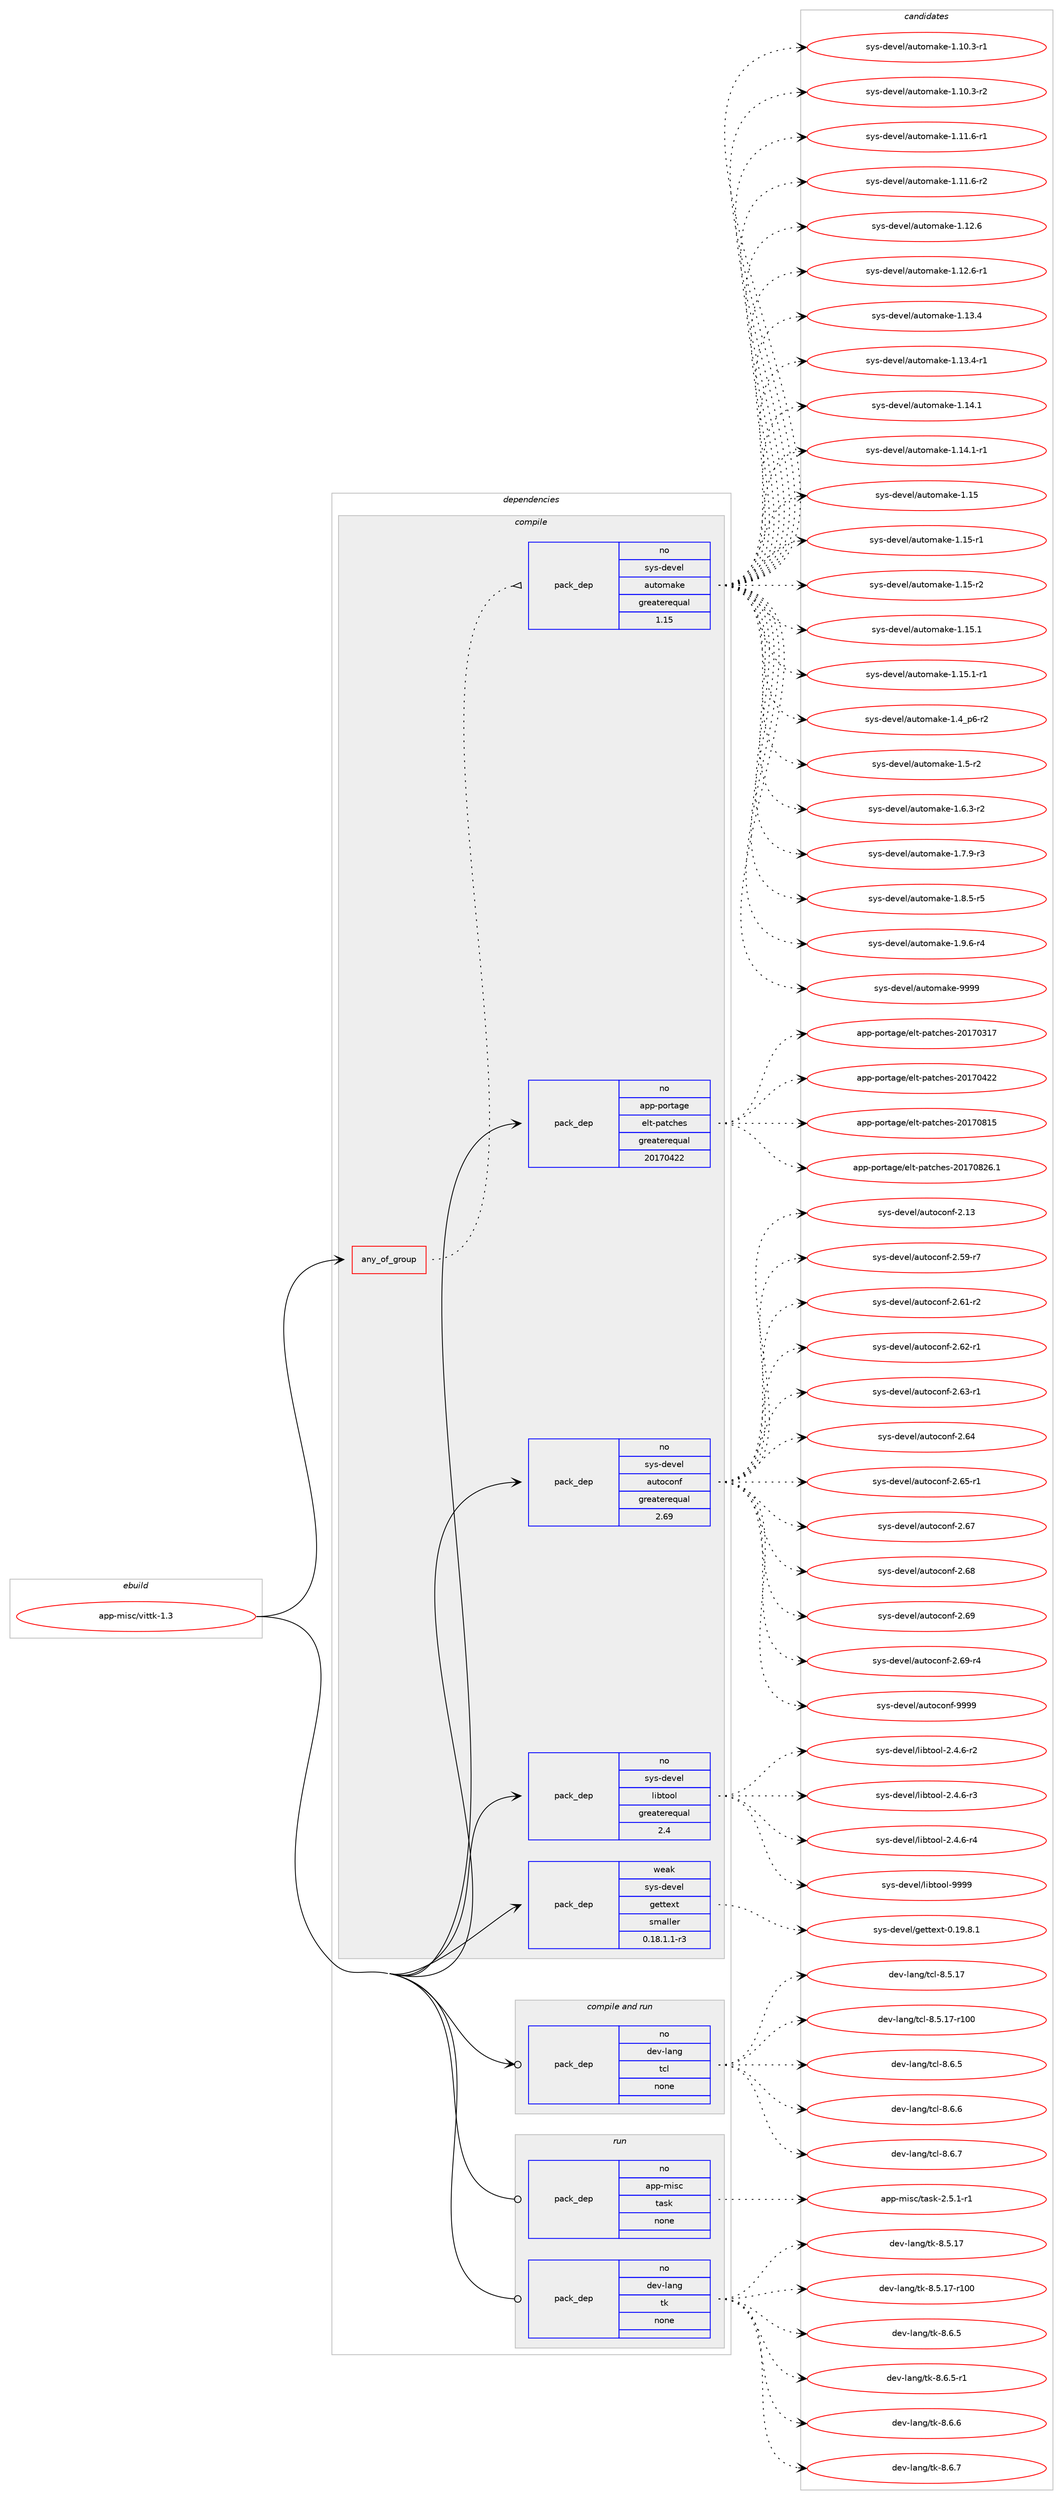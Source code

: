 digraph prolog {

# *************
# Graph options
# *************

newrank=true;
concentrate=true;
compound=true;
graph [rankdir=LR,fontname=Helvetica,fontsize=10,ranksep=1.5];#, ranksep=2.5, nodesep=0.2];
edge  [arrowhead=vee];
node  [fontname=Helvetica,fontsize=10];

# **********
# The ebuild
# **********

subgraph cluster_leftcol {
color=gray;
rank=same;
label=<<i>ebuild</i>>;
id [label="app-misc/vittk-1.3", color=red, width=4, href="../app-misc/vittk-1.3.svg"];
}

# ****************
# The dependencies
# ****************

subgraph cluster_midcol {
color=gray;
label=<<i>dependencies</i>>;
subgraph cluster_compile {
fillcolor="#eeeeee";
style=filled;
label=<<i>compile</i>>;
subgraph any838 {
dependency48718 [label=<<TABLE BORDER="0" CELLBORDER="1" CELLSPACING="0" CELLPADDING="4"><TR><TD CELLPADDING="10">any_of_group</TD></TR></TABLE>>, shape=none, color=red];subgraph pack34896 {
dependency48719 [label=<<TABLE BORDER="0" CELLBORDER="1" CELLSPACING="0" CELLPADDING="4" WIDTH="220"><TR><TD ROWSPAN="6" CELLPADDING="30">pack_dep</TD></TR><TR><TD WIDTH="110">no</TD></TR><TR><TD>sys-devel</TD></TR><TR><TD>automake</TD></TR><TR><TD>greaterequal</TD></TR><TR><TD>1.15</TD></TR></TABLE>>, shape=none, color=blue];
}
dependency48718:e -> dependency48719:w [weight=20,style="dotted",arrowhead="oinv"];
}
id:e -> dependency48718:w [weight=20,style="solid",arrowhead="vee"];
subgraph pack34897 {
dependency48720 [label=<<TABLE BORDER="0" CELLBORDER="1" CELLSPACING="0" CELLPADDING="4" WIDTH="220"><TR><TD ROWSPAN="6" CELLPADDING="30">pack_dep</TD></TR><TR><TD WIDTH="110">no</TD></TR><TR><TD>app-portage</TD></TR><TR><TD>elt-patches</TD></TR><TR><TD>greaterequal</TD></TR><TR><TD>20170422</TD></TR></TABLE>>, shape=none, color=blue];
}
id:e -> dependency48720:w [weight=20,style="solid",arrowhead="vee"];
subgraph pack34898 {
dependency48721 [label=<<TABLE BORDER="0" CELLBORDER="1" CELLSPACING="0" CELLPADDING="4" WIDTH="220"><TR><TD ROWSPAN="6" CELLPADDING="30">pack_dep</TD></TR><TR><TD WIDTH="110">no</TD></TR><TR><TD>sys-devel</TD></TR><TR><TD>autoconf</TD></TR><TR><TD>greaterequal</TD></TR><TR><TD>2.69</TD></TR></TABLE>>, shape=none, color=blue];
}
id:e -> dependency48721:w [weight=20,style="solid",arrowhead="vee"];
subgraph pack34899 {
dependency48722 [label=<<TABLE BORDER="0" CELLBORDER="1" CELLSPACING="0" CELLPADDING="4" WIDTH="220"><TR><TD ROWSPAN="6" CELLPADDING="30">pack_dep</TD></TR><TR><TD WIDTH="110">no</TD></TR><TR><TD>sys-devel</TD></TR><TR><TD>libtool</TD></TR><TR><TD>greaterequal</TD></TR><TR><TD>2.4</TD></TR></TABLE>>, shape=none, color=blue];
}
id:e -> dependency48722:w [weight=20,style="solid",arrowhead="vee"];
subgraph pack34900 {
dependency48723 [label=<<TABLE BORDER="0" CELLBORDER="1" CELLSPACING="0" CELLPADDING="4" WIDTH="220"><TR><TD ROWSPAN="6" CELLPADDING="30">pack_dep</TD></TR><TR><TD WIDTH="110">weak</TD></TR><TR><TD>sys-devel</TD></TR><TR><TD>gettext</TD></TR><TR><TD>smaller</TD></TR><TR><TD>0.18.1.1-r3</TD></TR></TABLE>>, shape=none, color=blue];
}
id:e -> dependency48723:w [weight=20,style="solid",arrowhead="vee"];
}
subgraph cluster_compileandrun {
fillcolor="#eeeeee";
style=filled;
label=<<i>compile and run</i>>;
subgraph pack34901 {
dependency48724 [label=<<TABLE BORDER="0" CELLBORDER="1" CELLSPACING="0" CELLPADDING="4" WIDTH="220"><TR><TD ROWSPAN="6" CELLPADDING="30">pack_dep</TD></TR><TR><TD WIDTH="110">no</TD></TR><TR><TD>dev-lang</TD></TR><TR><TD>tcl</TD></TR><TR><TD>none</TD></TR><TR><TD></TD></TR></TABLE>>, shape=none, color=blue];
}
id:e -> dependency48724:w [weight=20,style="solid",arrowhead="odotvee"];
}
subgraph cluster_run {
fillcolor="#eeeeee";
style=filled;
label=<<i>run</i>>;
subgraph pack34902 {
dependency48725 [label=<<TABLE BORDER="0" CELLBORDER="1" CELLSPACING="0" CELLPADDING="4" WIDTH="220"><TR><TD ROWSPAN="6" CELLPADDING="30">pack_dep</TD></TR><TR><TD WIDTH="110">no</TD></TR><TR><TD>app-misc</TD></TR><TR><TD>task</TD></TR><TR><TD>none</TD></TR><TR><TD></TD></TR></TABLE>>, shape=none, color=blue];
}
id:e -> dependency48725:w [weight=20,style="solid",arrowhead="odot"];
subgraph pack34903 {
dependency48726 [label=<<TABLE BORDER="0" CELLBORDER="1" CELLSPACING="0" CELLPADDING="4" WIDTH="220"><TR><TD ROWSPAN="6" CELLPADDING="30">pack_dep</TD></TR><TR><TD WIDTH="110">no</TD></TR><TR><TD>dev-lang</TD></TR><TR><TD>tk</TD></TR><TR><TD>none</TD></TR><TR><TD></TD></TR></TABLE>>, shape=none, color=blue];
}
id:e -> dependency48726:w [weight=20,style="solid",arrowhead="odot"];
}
}

# **************
# The candidates
# **************

subgraph cluster_choices {
rank=same;
color=gray;
label=<<i>candidates</i>>;

subgraph choice34896 {
color=black;
nodesep=1;
choice11512111545100101118101108479711711611110997107101454946494846514511449 [label="sys-devel/automake-1.10.3-r1", color=red, width=4,href="../sys-devel/automake-1.10.3-r1.svg"];
choice11512111545100101118101108479711711611110997107101454946494846514511450 [label="sys-devel/automake-1.10.3-r2", color=red, width=4,href="../sys-devel/automake-1.10.3-r2.svg"];
choice11512111545100101118101108479711711611110997107101454946494946544511449 [label="sys-devel/automake-1.11.6-r1", color=red, width=4,href="../sys-devel/automake-1.11.6-r1.svg"];
choice11512111545100101118101108479711711611110997107101454946494946544511450 [label="sys-devel/automake-1.11.6-r2", color=red, width=4,href="../sys-devel/automake-1.11.6-r2.svg"];
choice1151211154510010111810110847971171161111099710710145494649504654 [label="sys-devel/automake-1.12.6", color=red, width=4,href="../sys-devel/automake-1.12.6.svg"];
choice11512111545100101118101108479711711611110997107101454946495046544511449 [label="sys-devel/automake-1.12.6-r1", color=red, width=4,href="../sys-devel/automake-1.12.6-r1.svg"];
choice1151211154510010111810110847971171161111099710710145494649514652 [label="sys-devel/automake-1.13.4", color=red, width=4,href="../sys-devel/automake-1.13.4.svg"];
choice11512111545100101118101108479711711611110997107101454946495146524511449 [label="sys-devel/automake-1.13.4-r1", color=red, width=4,href="../sys-devel/automake-1.13.4-r1.svg"];
choice1151211154510010111810110847971171161111099710710145494649524649 [label="sys-devel/automake-1.14.1", color=red, width=4,href="../sys-devel/automake-1.14.1.svg"];
choice11512111545100101118101108479711711611110997107101454946495246494511449 [label="sys-devel/automake-1.14.1-r1", color=red, width=4,href="../sys-devel/automake-1.14.1-r1.svg"];
choice115121115451001011181011084797117116111109971071014549464953 [label="sys-devel/automake-1.15", color=red, width=4,href="../sys-devel/automake-1.15.svg"];
choice1151211154510010111810110847971171161111099710710145494649534511449 [label="sys-devel/automake-1.15-r1", color=red, width=4,href="../sys-devel/automake-1.15-r1.svg"];
choice1151211154510010111810110847971171161111099710710145494649534511450 [label="sys-devel/automake-1.15-r2", color=red, width=4,href="../sys-devel/automake-1.15-r2.svg"];
choice1151211154510010111810110847971171161111099710710145494649534649 [label="sys-devel/automake-1.15.1", color=red, width=4,href="../sys-devel/automake-1.15.1.svg"];
choice11512111545100101118101108479711711611110997107101454946495346494511449 [label="sys-devel/automake-1.15.1-r1", color=red, width=4,href="../sys-devel/automake-1.15.1-r1.svg"];
choice115121115451001011181011084797117116111109971071014549465295112544511450 [label="sys-devel/automake-1.4_p6-r2", color=red, width=4,href="../sys-devel/automake-1.4_p6-r2.svg"];
choice11512111545100101118101108479711711611110997107101454946534511450 [label="sys-devel/automake-1.5-r2", color=red, width=4,href="../sys-devel/automake-1.5-r2.svg"];
choice115121115451001011181011084797117116111109971071014549465446514511450 [label="sys-devel/automake-1.6.3-r2", color=red, width=4,href="../sys-devel/automake-1.6.3-r2.svg"];
choice115121115451001011181011084797117116111109971071014549465546574511451 [label="sys-devel/automake-1.7.9-r3", color=red, width=4,href="../sys-devel/automake-1.7.9-r3.svg"];
choice115121115451001011181011084797117116111109971071014549465646534511453 [label="sys-devel/automake-1.8.5-r5", color=red, width=4,href="../sys-devel/automake-1.8.5-r5.svg"];
choice115121115451001011181011084797117116111109971071014549465746544511452 [label="sys-devel/automake-1.9.6-r4", color=red, width=4,href="../sys-devel/automake-1.9.6-r4.svg"];
choice115121115451001011181011084797117116111109971071014557575757 [label="sys-devel/automake-9999", color=red, width=4,href="../sys-devel/automake-9999.svg"];
dependency48719:e -> choice11512111545100101118101108479711711611110997107101454946494846514511449:w [style=dotted,weight="100"];
dependency48719:e -> choice11512111545100101118101108479711711611110997107101454946494846514511450:w [style=dotted,weight="100"];
dependency48719:e -> choice11512111545100101118101108479711711611110997107101454946494946544511449:w [style=dotted,weight="100"];
dependency48719:e -> choice11512111545100101118101108479711711611110997107101454946494946544511450:w [style=dotted,weight="100"];
dependency48719:e -> choice1151211154510010111810110847971171161111099710710145494649504654:w [style=dotted,weight="100"];
dependency48719:e -> choice11512111545100101118101108479711711611110997107101454946495046544511449:w [style=dotted,weight="100"];
dependency48719:e -> choice1151211154510010111810110847971171161111099710710145494649514652:w [style=dotted,weight="100"];
dependency48719:e -> choice11512111545100101118101108479711711611110997107101454946495146524511449:w [style=dotted,weight="100"];
dependency48719:e -> choice1151211154510010111810110847971171161111099710710145494649524649:w [style=dotted,weight="100"];
dependency48719:e -> choice11512111545100101118101108479711711611110997107101454946495246494511449:w [style=dotted,weight="100"];
dependency48719:e -> choice115121115451001011181011084797117116111109971071014549464953:w [style=dotted,weight="100"];
dependency48719:e -> choice1151211154510010111810110847971171161111099710710145494649534511449:w [style=dotted,weight="100"];
dependency48719:e -> choice1151211154510010111810110847971171161111099710710145494649534511450:w [style=dotted,weight="100"];
dependency48719:e -> choice1151211154510010111810110847971171161111099710710145494649534649:w [style=dotted,weight="100"];
dependency48719:e -> choice11512111545100101118101108479711711611110997107101454946495346494511449:w [style=dotted,weight="100"];
dependency48719:e -> choice115121115451001011181011084797117116111109971071014549465295112544511450:w [style=dotted,weight="100"];
dependency48719:e -> choice11512111545100101118101108479711711611110997107101454946534511450:w [style=dotted,weight="100"];
dependency48719:e -> choice115121115451001011181011084797117116111109971071014549465446514511450:w [style=dotted,weight="100"];
dependency48719:e -> choice115121115451001011181011084797117116111109971071014549465546574511451:w [style=dotted,weight="100"];
dependency48719:e -> choice115121115451001011181011084797117116111109971071014549465646534511453:w [style=dotted,weight="100"];
dependency48719:e -> choice115121115451001011181011084797117116111109971071014549465746544511452:w [style=dotted,weight="100"];
dependency48719:e -> choice115121115451001011181011084797117116111109971071014557575757:w [style=dotted,weight="100"];
}
subgraph choice34897 {
color=black;
nodesep=1;
choice97112112451121111141169710310147101108116451129711699104101115455048495548514955 [label="app-portage/elt-patches-20170317", color=red, width=4,href="../app-portage/elt-patches-20170317.svg"];
choice97112112451121111141169710310147101108116451129711699104101115455048495548525050 [label="app-portage/elt-patches-20170422", color=red, width=4,href="../app-portage/elt-patches-20170422.svg"];
choice97112112451121111141169710310147101108116451129711699104101115455048495548564953 [label="app-portage/elt-patches-20170815", color=red, width=4,href="../app-portage/elt-patches-20170815.svg"];
choice971121124511211111411697103101471011081164511297116991041011154550484955485650544649 [label="app-portage/elt-patches-20170826.1", color=red, width=4,href="../app-portage/elt-patches-20170826.1.svg"];
dependency48720:e -> choice97112112451121111141169710310147101108116451129711699104101115455048495548514955:w [style=dotted,weight="100"];
dependency48720:e -> choice97112112451121111141169710310147101108116451129711699104101115455048495548525050:w [style=dotted,weight="100"];
dependency48720:e -> choice97112112451121111141169710310147101108116451129711699104101115455048495548564953:w [style=dotted,weight="100"];
dependency48720:e -> choice971121124511211111411697103101471011081164511297116991041011154550484955485650544649:w [style=dotted,weight="100"];
}
subgraph choice34898 {
color=black;
nodesep=1;
choice115121115451001011181011084797117116111991111101024550464951 [label="sys-devel/autoconf-2.13", color=red, width=4,href="../sys-devel/autoconf-2.13.svg"];
choice1151211154510010111810110847971171161119911111010245504653574511455 [label="sys-devel/autoconf-2.59-r7", color=red, width=4,href="../sys-devel/autoconf-2.59-r7.svg"];
choice1151211154510010111810110847971171161119911111010245504654494511450 [label="sys-devel/autoconf-2.61-r2", color=red, width=4,href="../sys-devel/autoconf-2.61-r2.svg"];
choice1151211154510010111810110847971171161119911111010245504654504511449 [label="sys-devel/autoconf-2.62-r1", color=red, width=4,href="../sys-devel/autoconf-2.62-r1.svg"];
choice1151211154510010111810110847971171161119911111010245504654514511449 [label="sys-devel/autoconf-2.63-r1", color=red, width=4,href="../sys-devel/autoconf-2.63-r1.svg"];
choice115121115451001011181011084797117116111991111101024550465452 [label="sys-devel/autoconf-2.64", color=red, width=4,href="../sys-devel/autoconf-2.64.svg"];
choice1151211154510010111810110847971171161119911111010245504654534511449 [label="sys-devel/autoconf-2.65-r1", color=red, width=4,href="../sys-devel/autoconf-2.65-r1.svg"];
choice115121115451001011181011084797117116111991111101024550465455 [label="sys-devel/autoconf-2.67", color=red, width=4,href="../sys-devel/autoconf-2.67.svg"];
choice115121115451001011181011084797117116111991111101024550465456 [label="sys-devel/autoconf-2.68", color=red, width=4,href="../sys-devel/autoconf-2.68.svg"];
choice115121115451001011181011084797117116111991111101024550465457 [label="sys-devel/autoconf-2.69", color=red, width=4,href="../sys-devel/autoconf-2.69.svg"];
choice1151211154510010111810110847971171161119911111010245504654574511452 [label="sys-devel/autoconf-2.69-r4", color=red, width=4,href="../sys-devel/autoconf-2.69-r4.svg"];
choice115121115451001011181011084797117116111991111101024557575757 [label="sys-devel/autoconf-9999", color=red, width=4,href="../sys-devel/autoconf-9999.svg"];
dependency48721:e -> choice115121115451001011181011084797117116111991111101024550464951:w [style=dotted,weight="100"];
dependency48721:e -> choice1151211154510010111810110847971171161119911111010245504653574511455:w [style=dotted,weight="100"];
dependency48721:e -> choice1151211154510010111810110847971171161119911111010245504654494511450:w [style=dotted,weight="100"];
dependency48721:e -> choice1151211154510010111810110847971171161119911111010245504654504511449:w [style=dotted,weight="100"];
dependency48721:e -> choice1151211154510010111810110847971171161119911111010245504654514511449:w [style=dotted,weight="100"];
dependency48721:e -> choice115121115451001011181011084797117116111991111101024550465452:w [style=dotted,weight="100"];
dependency48721:e -> choice1151211154510010111810110847971171161119911111010245504654534511449:w [style=dotted,weight="100"];
dependency48721:e -> choice115121115451001011181011084797117116111991111101024550465455:w [style=dotted,weight="100"];
dependency48721:e -> choice115121115451001011181011084797117116111991111101024550465456:w [style=dotted,weight="100"];
dependency48721:e -> choice115121115451001011181011084797117116111991111101024550465457:w [style=dotted,weight="100"];
dependency48721:e -> choice1151211154510010111810110847971171161119911111010245504654574511452:w [style=dotted,weight="100"];
dependency48721:e -> choice115121115451001011181011084797117116111991111101024557575757:w [style=dotted,weight="100"];
}
subgraph choice34899 {
color=black;
nodesep=1;
choice1151211154510010111810110847108105981161111111084550465246544511450 [label="sys-devel/libtool-2.4.6-r2", color=red, width=4,href="../sys-devel/libtool-2.4.6-r2.svg"];
choice1151211154510010111810110847108105981161111111084550465246544511451 [label="sys-devel/libtool-2.4.6-r3", color=red, width=4,href="../sys-devel/libtool-2.4.6-r3.svg"];
choice1151211154510010111810110847108105981161111111084550465246544511452 [label="sys-devel/libtool-2.4.6-r4", color=red, width=4,href="../sys-devel/libtool-2.4.6-r4.svg"];
choice1151211154510010111810110847108105981161111111084557575757 [label="sys-devel/libtool-9999", color=red, width=4,href="../sys-devel/libtool-9999.svg"];
dependency48722:e -> choice1151211154510010111810110847108105981161111111084550465246544511450:w [style=dotted,weight="100"];
dependency48722:e -> choice1151211154510010111810110847108105981161111111084550465246544511451:w [style=dotted,weight="100"];
dependency48722:e -> choice1151211154510010111810110847108105981161111111084550465246544511452:w [style=dotted,weight="100"];
dependency48722:e -> choice1151211154510010111810110847108105981161111111084557575757:w [style=dotted,weight="100"];
}
subgraph choice34900 {
color=black;
nodesep=1;
choice1151211154510010111810110847103101116116101120116454846495746564649 [label="sys-devel/gettext-0.19.8.1", color=red, width=4,href="../sys-devel/gettext-0.19.8.1.svg"];
dependency48723:e -> choice1151211154510010111810110847103101116116101120116454846495746564649:w [style=dotted,weight="100"];
}
subgraph choice34901 {
color=black;
nodesep=1;
choice1001011184510897110103471169910845564653464955 [label="dev-lang/tcl-8.5.17", color=red, width=4,href="../dev-lang/tcl-8.5.17.svg"];
choice100101118451089711010347116991084556465346495545114494848 [label="dev-lang/tcl-8.5.17-r100", color=red, width=4,href="../dev-lang/tcl-8.5.17-r100.svg"];
choice10010111845108971101034711699108455646544653 [label="dev-lang/tcl-8.6.5", color=red, width=4,href="../dev-lang/tcl-8.6.5.svg"];
choice10010111845108971101034711699108455646544654 [label="dev-lang/tcl-8.6.6", color=red, width=4,href="../dev-lang/tcl-8.6.6.svg"];
choice10010111845108971101034711699108455646544655 [label="dev-lang/tcl-8.6.7", color=red, width=4,href="../dev-lang/tcl-8.6.7.svg"];
dependency48724:e -> choice1001011184510897110103471169910845564653464955:w [style=dotted,weight="100"];
dependency48724:e -> choice100101118451089711010347116991084556465346495545114494848:w [style=dotted,weight="100"];
dependency48724:e -> choice10010111845108971101034711699108455646544653:w [style=dotted,weight="100"];
dependency48724:e -> choice10010111845108971101034711699108455646544654:w [style=dotted,weight="100"];
dependency48724:e -> choice10010111845108971101034711699108455646544655:w [style=dotted,weight="100"];
}
subgraph choice34902 {
color=black;
nodesep=1;
choice97112112451091051159947116971151074550465346494511449 [label="app-misc/task-2.5.1-r1", color=red, width=4,href="../app-misc/task-2.5.1-r1.svg"];
dependency48725:e -> choice97112112451091051159947116971151074550465346494511449:w [style=dotted,weight="100"];
}
subgraph choice34903 {
color=black;
nodesep=1;
choice10010111845108971101034711610745564653464955 [label="dev-lang/tk-8.5.17", color=red, width=4,href="../dev-lang/tk-8.5.17.svg"];
choice1001011184510897110103471161074556465346495545114494848 [label="dev-lang/tk-8.5.17-r100", color=red, width=4,href="../dev-lang/tk-8.5.17-r100.svg"];
choice100101118451089711010347116107455646544653 [label="dev-lang/tk-8.6.5", color=red, width=4,href="../dev-lang/tk-8.6.5.svg"];
choice1001011184510897110103471161074556465446534511449 [label="dev-lang/tk-8.6.5-r1", color=red, width=4,href="../dev-lang/tk-8.6.5-r1.svg"];
choice100101118451089711010347116107455646544654 [label="dev-lang/tk-8.6.6", color=red, width=4,href="../dev-lang/tk-8.6.6.svg"];
choice100101118451089711010347116107455646544655 [label="dev-lang/tk-8.6.7", color=red, width=4,href="../dev-lang/tk-8.6.7.svg"];
dependency48726:e -> choice10010111845108971101034711610745564653464955:w [style=dotted,weight="100"];
dependency48726:e -> choice1001011184510897110103471161074556465346495545114494848:w [style=dotted,weight="100"];
dependency48726:e -> choice100101118451089711010347116107455646544653:w [style=dotted,weight="100"];
dependency48726:e -> choice1001011184510897110103471161074556465446534511449:w [style=dotted,weight="100"];
dependency48726:e -> choice100101118451089711010347116107455646544654:w [style=dotted,weight="100"];
dependency48726:e -> choice100101118451089711010347116107455646544655:w [style=dotted,weight="100"];
}
}

}
